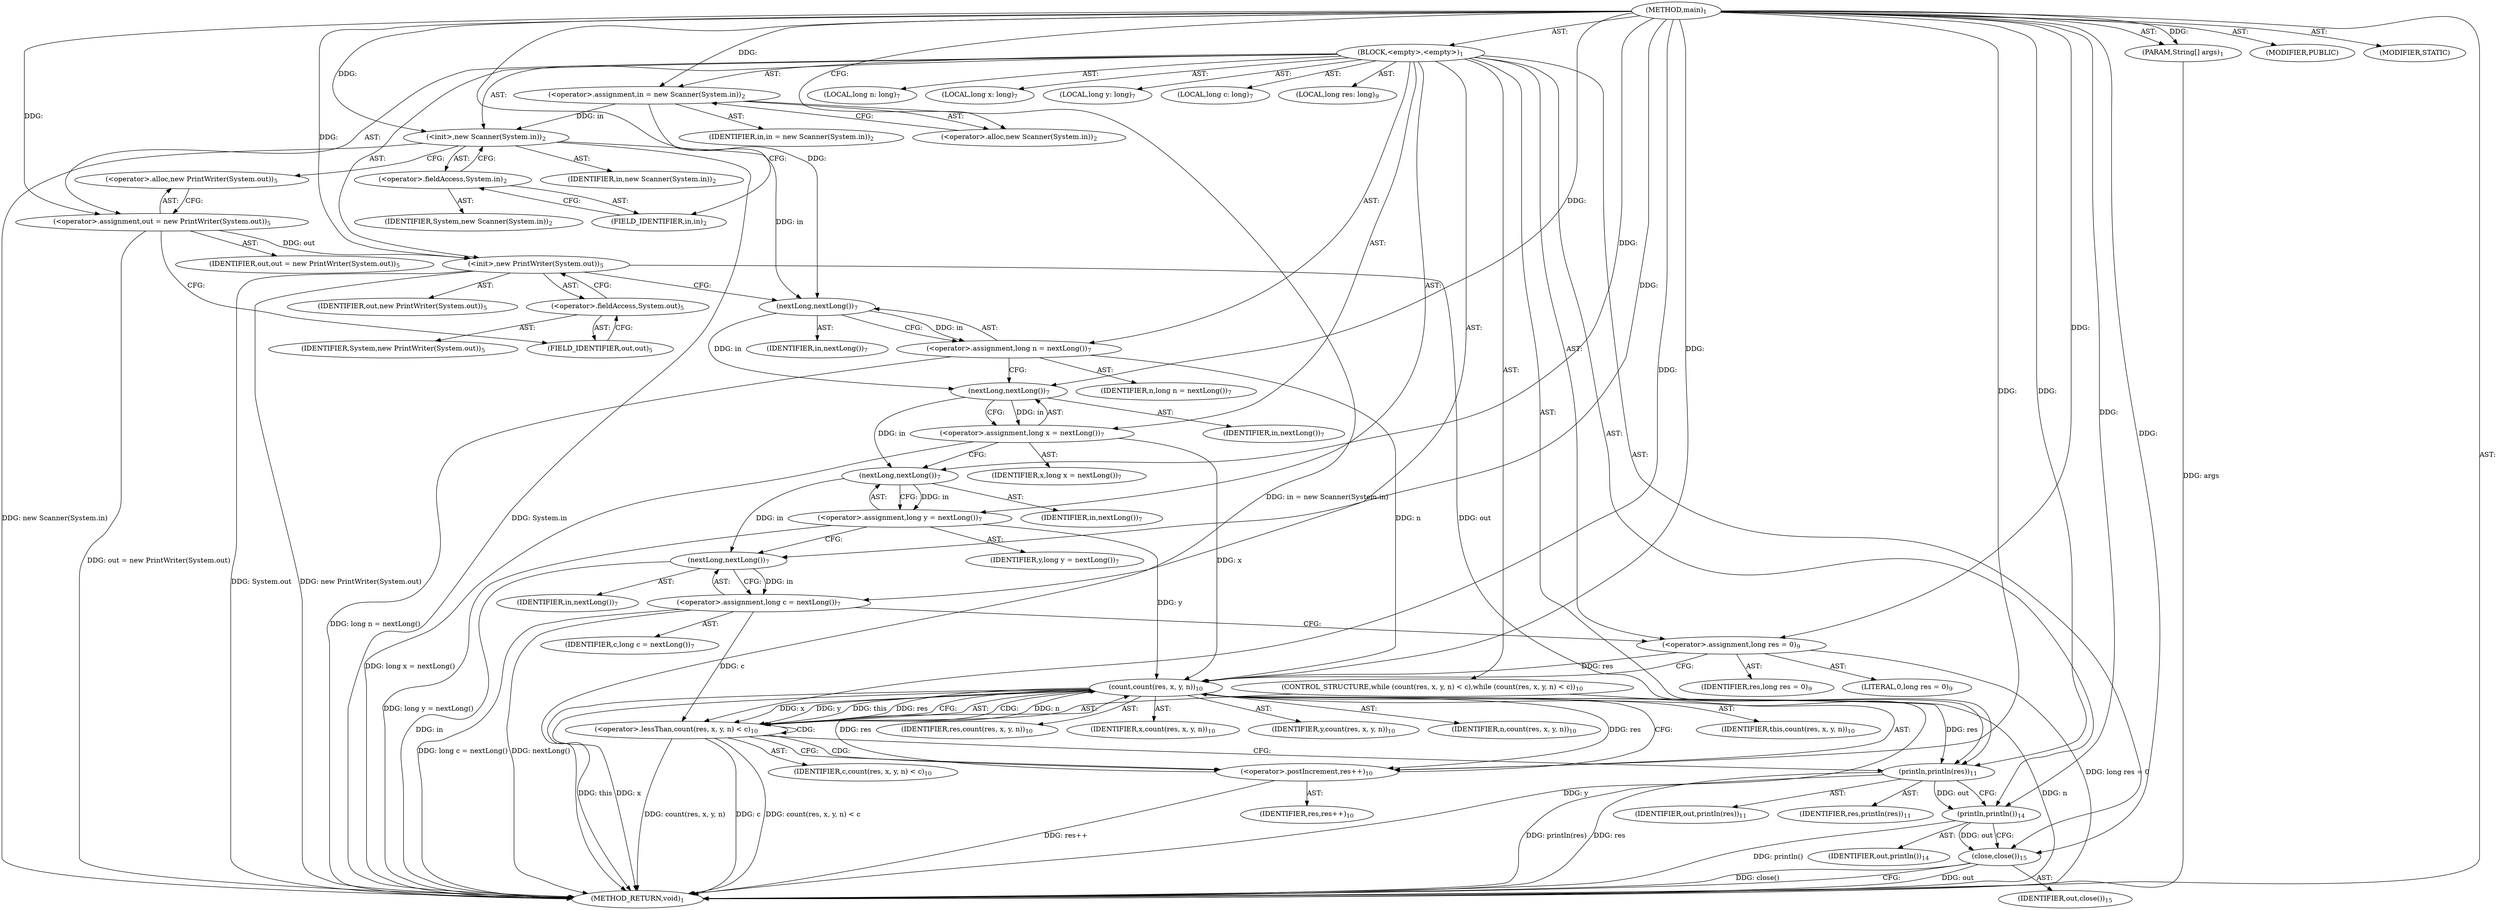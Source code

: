 digraph "main" {  
"17" [label = <(METHOD,main)<SUB>1</SUB>> ]
"18" [label = <(PARAM,String[] args)<SUB>1</SUB>> ]
"19" [label = <(BLOCK,&lt;empty&gt;,&lt;empty&gt;)<SUB>1</SUB>> ]
"20" [label = <(&lt;operator&gt;.assignment,in = new Scanner(System.in))<SUB>2</SUB>> ]
"21" [label = <(IDENTIFIER,in,in = new Scanner(System.in))<SUB>2</SUB>> ]
"22" [label = <(&lt;operator&gt;.alloc,new Scanner(System.in))<SUB>2</SUB>> ]
"23" [label = <(&lt;init&gt;,new Scanner(System.in))<SUB>2</SUB>> ]
"24" [label = <(IDENTIFIER,in,new Scanner(System.in))<SUB>2</SUB>> ]
"25" [label = <(&lt;operator&gt;.fieldAccess,System.in)<SUB>2</SUB>> ]
"26" [label = <(IDENTIFIER,System,new Scanner(System.in))<SUB>2</SUB>> ]
"27" [label = <(FIELD_IDENTIFIER,in,in)<SUB>2</SUB>> ]
"28" [label = <(&lt;operator&gt;.assignment,out = new PrintWriter(System.out))<SUB>5</SUB>> ]
"29" [label = <(IDENTIFIER,out,out = new PrintWriter(System.out))<SUB>5</SUB>> ]
"30" [label = <(&lt;operator&gt;.alloc,new PrintWriter(System.out))<SUB>5</SUB>> ]
"31" [label = <(&lt;init&gt;,new PrintWriter(System.out))<SUB>5</SUB>> ]
"32" [label = <(IDENTIFIER,out,new PrintWriter(System.out))<SUB>5</SUB>> ]
"33" [label = <(&lt;operator&gt;.fieldAccess,System.out)<SUB>5</SUB>> ]
"34" [label = <(IDENTIFIER,System,new PrintWriter(System.out))<SUB>5</SUB>> ]
"35" [label = <(FIELD_IDENTIFIER,out,out)<SUB>5</SUB>> ]
"36" [label = <(LOCAL,long n: long)<SUB>7</SUB>> ]
"37" [label = <(LOCAL,long x: long)<SUB>7</SUB>> ]
"38" [label = <(LOCAL,long y: long)<SUB>7</SUB>> ]
"39" [label = <(LOCAL,long c: long)<SUB>7</SUB>> ]
"40" [label = <(&lt;operator&gt;.assignment,long n = nextLong())<SUB>7</SUB>> ]
"41" [label = <(IDENTIFIER,n,long n = nextLong())<SUB>7</SUB>> ]
"42" [label = <(nextLong,nextLong())<SUB>7</SUB>> ]
"43" [label = <(IDENTIFIER,in,nextLong())<SUB>7</SUB>> ]
"44" [label = <(&lt;operator&gt;.assignment,long x = nextLong())<SUB>7</SUB>> ]
"45" [label = <(IDENTIFIER,x,long x = nextLong())<SUB>7</SUB>> ]
"46" [label = <(nextLong,nextLong())<SUB>7</SUB>> ]
"47" [label = <(IDENTIFIER,in,nextLong())<SUB>7</SUB>> ]
"48" [label = <(&lt;operator&gt;.assignment,long y = nextLong())<SUB>7</SUB>> ]
"49" [label = <(IDENTIFIER,y,long y = nextLong())<SUB>7</SUB>> ]
"50" [label = <(nextLong,nextLong())<SUB>7</SUB>> ]
"51" [label = <(IDENTIFIER,in,nextLong())<SUB>7</SUB>> ]
"52" [label = <(&lt;operator&gt;.assignment,long c = nextLong())<SUB>7</SUB>> ]
"53" [label = <(IDENTIFIER,c,long c = nextLong())<SUB>7</SUB>> ]
"54" [label = <(nextLong,nextLong())<SUB>7</SUB>> ]
"55" [label = <(IDENTIFIER,in,nextLong())<SUB>7</SUB>> ]
"56" [label = <(LOCAL,long res: long)<SUB>9</SUB>> ]
"57" [label = <(&lt;operator&gt;.assignment,long res = 0)<SUB>9</SUB>> ]
"58" [label = <(IDENTIFIER,res,long res = 0)<SUB>9</SUB>> ]
"59" [label = <(LITERAL,0,long res = 0)<SUB>9</SUB>> ]
"60" [label = <(CONTROL_STRUCTURE,while (count(res, x, y, n) &lt; c),while (count(res, x, y, n) &lt; c))<SUB>10</SUB>> ]
"61" [label = <(&lt;operator&gt;.lessThan,count(res, x, y, n) &lt; c)<SUB>10</SUB>> ]
"62" [label = <(count,count(res, x, y, n))<SUB>10</SUB>> ]
"63" [label = <(IDENTIFIER,this,count(res, x, y, n))<SUB>10</SUB>> ]
"64" [label = <(IDENTIFIER,res,count(res, x, y, n))<SUB>10</SUB>> ]
"65" [label = <(IDENTIFIER,x,count(res, x, y, n))<SUB>10</SUB>> ]
"66" [label = <(IDENTIFIER,y,count(res, x, y, n))<SUB>10</SUB>> ]
"67" [label = <(IDENTIFIER,n,count(res, x, y, n))<SUB>10</SUB>> ]
"68" [label = <(IDENTIFIER,c,count(res, x, y, n) &lt; c)<SUB>10</SUB>> ]
"69" [label = <(&lt;operator&gt;.postIncrement,res++)<SUB>10</SUB>> ]
"70" [label = <(IDENTIFIER,res,res++)<SUB>10</SUB>> ]
"71" [label = <(println,println(res))<SUB>11</SUB>> ]
"72" [label = <(IDENTIFIER,out,println(res))<SUB>11</SUB>> ]
"73" [label = <(IDENTIFIER,res,println(res))<SUB>11</SUB>> ]
"74" [label = <(println,println())<SUB>14</SUB>> ]
"75" [label = <(IDENTIFIER,out,println())<SUB>14</SUB>> ]
"76" [label = <(close,close())<SUB>15</SUB>> ]
"77" [label = <(IDENTIFIER,out,close())<SUB>15</SUB>> ]
"78" [label = <(MODIFIER,PUBLIC)> ]
"79" [label = <(MODIFIER,STATIC)> ]
"80" [label = <(METHOD_RETURN,void)<SUB>1</SUB>> ]
  "17" -> "18"  [ label = "AST: "] 
  "17" -> "19"  [ label = "AST: "] 
  "17" -> "78"  [ label = "AST: "] 
  "17" -> "79"  [ label = "AST: "] 
  "17" -> "80"  [ label = "AST: "] 
  "19" -> "20"  [ label = "AST: "] 
  "19" -> "23"  [ label = "AST: "] 
  "19" -> "28"  [ label = "AST: "] 
  "19" -> "31"  [ label = "AST: "] 
  "19" -> "36"  [ label = "AST: "] 
  "19" -> "37"  [ label = "AST: "] 
  "19" -> "38"  [ label = "AST: "] 
  "19" -> "39"  [ label = "AST: "] 
  "19" -> "40"  [ label = "AST: "] 
  "19" -> "44"  [ label = "AST: "] 
  "19" -> "48"  [ label = "AST: "] 
  "19" -> "52"  [ label = "AST: "] 
  "19" -> "56"  [ label = "AST: "] 
  "19" -> "57"  [ label = "AST: "] 
  "19" -> "60"  [ label = "AST: "] 
  "19" -> "71"  [ label = "AST: "] 
  "19" -> "74"  [ label = "AST: "] 
  "19" -> "76"  [ label = "AST: "] 
  "20" -> "21"  [ label = "AST: "] 
  "20" -> "22"  [ label = "AST: "] 
  "23" -> "24"  [ label = "AST: "] 
  "23" -> "25"  [ label = "AST: "] 
  "25" -> "26"  [ label = "AST: "] 
  "25" -> "27"  [ label = "AST: "] 
  "28" -> "29"  [ label = "AST: "] 
  "28" -> "30"  [ label = "AST: "] 
  "31" -> "32"  [ label = "AST: "] 
  "31" -> "33"  [ label = "AST: "] 
  "33" -> "34"  [ label = "AST: "] 
  "33" -> "35"  [ label = "AST: "] 
  "40" -> "41"  [ label = "AST: "] 
  "40" -> "42"  [ label = "AST: "] 
  "42" -> "43"  [ label = "AST: "] 
  "44" -> "45"  [ label = "AST: "] 
  "44" -> "46"  [ label = "AST: "] 
  "46" -> "47"  [ label = "AST: "] 
  "48" -> "49"  [ label = "AST: "] 
  "48" -> "50"  [ label = "AST: "] 
  "50" -> "51"  [ label = "AST: "] 
  "52" -> "53"  [ label = "AST: "] 
  "52" -> "54"  [ label = "AST: "] 
  "54" -> "55"  [ label = "AST: "] 
  "57" -> "58"  [ label = "AST: "] 
  "57" -> "59"  [ label = "AST: "] 
  "60" -> "61"  [ label = "AST: "] 
  "60" -> "69"  [ label = "AST: "] 
  "61" -> "62"  [ label = "AST: "] 
  "61" -> "68"  [ label = "AST: "] 
  "62" -> "63"  [ label = "AST: "] 
  "62" -> "64"  [ label = "AST: "] 
  "62" -> "65"  [ label = "AST: "] 
  "62" -> "66"  [ label = "AST: "] 
  "62" -> "67"  [ label = "AST: "] 
  "69" -> "70"  [ label = "AST: "] 
  "71" -> "72"  [ label = "AST: "] 
  "71" -> "73"  [ label = "AST: "] 
  "74" -> "75"  [ label = "AST: "] 
  "76" -> "77"  [ label = "AST: "] 
  "20" -> "27"  [ label = "CFG: "] 
  "23" -> "30"  [ label = "CFG: "] 
  "28" -> "35"  [ label = "CFG: "] 
  "31" -> "42"  [ label = "CFG: "] 
  "40" -> "46"  [ label = "CFG: "] 
  "44" -> "50"  [ label = "CFG: "] 
  "48" -> "54"  [ label = "CFG: "] 
  "52" -> "57"  [ label = "CFG: "] 
  "57" -> "62"  [ label = "CFG: "] 
  "71" -> "74"  [ label = "CFG: "] 
  "74" -> "76"  [ label = "CFG: "] 
  "76" -> "80"  [ label = "CFG: "] 
  "22" -> "20"  [ label = "CFG: "] 
  "25" -> "23"  [ label = "CFG: "] 
  "30" -> "28"  [ label = "CFG: "] 
  "33" -> "31"  [ label = "CFG: "] 
  "42" -> "40"  [ label = "CFG: "] 
  "46" -> "44"  [ label = "CFG: "] 
  "50" -> "48"  [ label = "CFG: "] 
  "54" -> "52"  [ label = "CFG: "] 
  "61" -> "69"  [ label = "CFG: "] 
  "61" -> "71"  [ label = "CFG: "] 
  "69" -> "62"  [ label = "CFG: "] 
  "27" -> "25"  [ label = "CFG: "] 
  "35" -> "33"  [ label = "CFG: "] 
  "62" -> "61"  [ label = "CFG: "] 
  "17" -> "22"  [ label = "CFG: "] 
  "18" -> "80"  [ label = "DDG: args"] 
  "20" -> "80"  [ label = "DDG: in = new Scanner(System.in)"] 
  "23" -> "80"  [ label = "DDG: System.in"] 
  "23" -> "80"  [ label = "DDG: new Scanner(System.in)"] 
  "28" -> "80"  [ label = "DDG: out = new PrintWriter(System.out)"] 
  "31" -> "80"  [ label = "DDG: System.out"] 
  "31" -> "80"  [ label = "DDG: new PrintWriter(System.out)"] 
  "40" -> "80"  [ label = "DDG: long n = nextLong()"] 
  "44" -> "80"  [ label = "DDG: long x = nextLong()"] 
  "48" -> "80"  [ label = "DDG: long y = nextLong()"] 
  "54" -> "80"  [ label = "DDG: in"] 
  "52" -> "80"  [ label = "DDG: nextLong()"] 
  "52" -> "80"  [ label = "DDG: long c = nextLong()"] 
  "57" -> "80"  [ label = "DDG: long res = 0"] 
  "62" -> "80"  [ label = "DDG: x"] 
  "62" -> "80"  [ label = "DDG: y"] 
  "62" -> "80"  [ label = "DDG: n"] 
  "61" -> "80"  [ label = "DDG: count(res, x, y, n)"] 
  "61" -> "80"  [ label = "DDG: c"] 
  "61" -> "80"  [ label = "DDG: count(res, x, y, n) &lt; c"] 
  "71" -> "80"  [ label = "DDG: res"] 
  "71" -> "80"  [ label = "DDG: println(res)"] 
  "74" -> "80"  [ label = "DDG: println()"] 
  "76" -> "80"  [ label = "DDG: out"] 
  "76" -> "80"  [ label = "DDG: close()"] 
  "69" -> "80"  [ label = "DDG: res++"] 
  "62" -> "80"  [ label = "DDG: this"] 
  "17" -> "18"  [ label = "DDG: "] 
  "17" -> "20"  [ label = "DDG: "] 
  "17" -> "28"  [ label = "DDG: "] 
  "42" -> "40"  [ label = "DDG: in"] 
  "46" -> "44"  [ label = "DDG: in"] 
  "50" -> "48"  [ label = "DDG: in"] 
  "54" -> "52"  [ label = "DDG: in"] 
  "17" -> "57"  [ label = "DDG: "] 
  "20" -> "23"  [ label = "DDG: in"] 
  "17" -> "23"  [ label = "DDG: "] 
  "28" -> "31"  [ label = "DDG: out"] 
  "17" -> "31"  [ label = "DDG: "] 
  "31" -> "71"  [ label = "DDG: out"] 
  "17" -> "71"  [ label = "DDG: "] 
  "62" -> "71"  [ label = "DDG: res"] 
  "71" -> "74"  [ label = "DDG: out"] 
  "17" -> "74"  [ label = "DDG: "] 
  "74" -> "76"  [ label = "DDG: out"] 
  "17" -> "76"  [ label = "DDG: "] 
  "23" -> "42"  [ label = "DDG: in"] 
  "17" -> "42"  [ label = "DDG: "] 
  "42" -> "46"  [ label = "DDG: in"] 
  "17" -> "46"  [ label = "DDG: "] 
  "46" -> "50"  [ label = "DDG: in"] 
  "17" -> "50"  [ label = "DDG: "] 
  "50" -> "54"  [ label = "DDG: in"] 
  "17" -> "54"  [ label = "DDG: "] 
  "62" -> "61"  [ label = "DDG: n"] 
  "62" -> "61"  [ label = "DDG: x"] 
  "62" -> "61"  [ label = "DDG: y"] 
  "62" -> "61"  [ label = "DDG: this"] 
  "62" -> "61"  [ label = "DDG: res"] 
  "52" -> "61"  [ label = "DDG: c"] 
  "17" -> "61"  [ label = "DDG: "] 
  "62" -> "69"  [ label = "DDG: res"] 
  "17" -> "69"  [ label = "DDG: "] 
  "17" -> "62"  [ label = "DDG: "] 
  "57" -> "62"  [ label = "DDG: res"] 
  "69" -> "62"  [ label = "DDG: res"] 
  "44" -> "62"  [ label = "DDG: x"] 
  "48" -> "62"  [ label = "DDG: y"] 
  "40" -> "62"  [ label = "DDG: n"] 
  "61" -> "69"  [ label = "CDG: "] 
  "61" -> "61"  [ label = "CDG: "] 
  "61" -> "62"  [ label = "CDG: "] 
}
